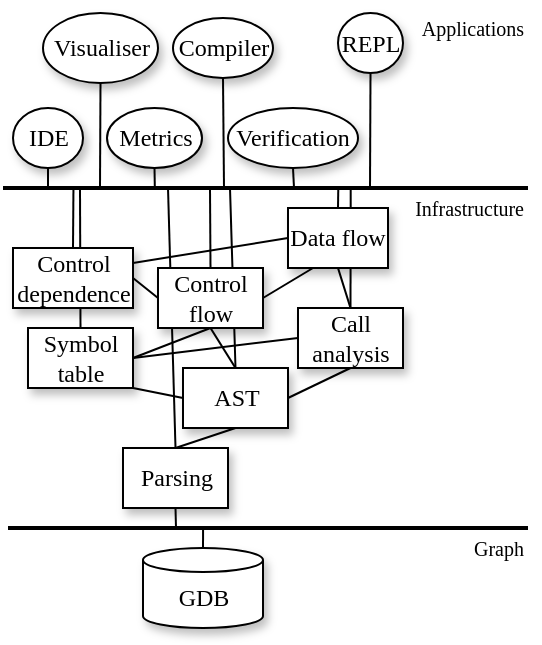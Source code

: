 <mxfile version="14.4.7" type="device"><diagram id="LKuu8m_J100QdF8gHfi8" name="Page-1"><mxGraphModel dx="519" dy="326" grid="1" gridSize="10" guides="1" tooltips="1" connect="1" arrows="1" fold="1" page="1" pageScale="1" pageWidth="850" pageHeight="1100" math="0" shadow="0"><root><mxCell id="0"/><mxCell id="1" parent="0"/><mxCell id="b6v4gxkf_reOkd9tpfXO-82" style="edgeStyle=none;rounded=0;orthogonalLoop=1;jettySize=auto;html=1;exitX=0.5;exitY=0;exitDx=0;exitDy=0;exitPerimeter=0;endArrow=none;endFill=0;strokeWidth=1;fillColor=#ffffff;fontFamily=STIX;" edge="1" parent="1" source="b6v4gxkf_reOkd9tpfXO-1"><mxGeometry relative="1" as="geometry"><mxPoint x="257.552" y="270" as="targetPoint"/></mxGeometry></mxCell><mxCell id="b6v4gxkf_reOkd9tpfXO-1" value="&lt;font face=&quot;STIX&quot;&gt;GDB&lt;/font&gt;" style="shape=cylinder3;whiteSpace=wrap;html=1;boundedLbl=1;backgroundOutline=1;size=6;shadow=1;" vertex="1" parent="1"><mxGeometry x="227.5" y="280" width="60" height="40" as="geometry"/></mxCell><mxCell id="b6v4gxkf_reOkd9tpfXO-66" style="edgeStyle=none;rounded=0;orthogonalLoop=1;jettySize=auto;html=1;exitX=0.5;exitY=1;exitDx=0;exitDy=0;endArrow=none;endFill=0;fillColor=#ffffff;fontFamily=STIX;" edge="1" parent="1" source="b6v4gxkf_reOkd9tpfXO-5"><mxGeometry relative="1" as="geometry"><mxPoint x="244" y="270" as="targetPoint"/></mxGeometry></mxCell><mxCell id="b6v4gxkf_reOkd9tpfXO-83" style="edgeStyle=none;rounded=0;orthogonalLoop=1;jettySize=auto;html=1;exitX=0.5;exitY=0;exitDx=0;exitDy=0;endArrow=none;endFill=0;strokeWidth=1;fillColor=#ffffff;fontFamily=STIX;" edge="1" parent="1" source="b6v4gxkf_reOkd9tpfXO-5"><mxGeometry relative="1" as="geometry"><mxPoint x="240" y="100.0" as="targetPoint"/></mxGeometry></mxCell><mxCell id="b6v4gxkf_reOkd9tpfXO-5" value="Parsing" style="rounded=0;whiteSpace=wrap;html=1;fontFamily=STIX;shadow=1;" vertex="1" parent="1"><mxGeometry x="217.5" y="230" width="52.5" height="30" as="geometry"/></mxCell><mxCell id="b6v4gxkf_reOkd9tpfXO-29" style="edgeStyle=none;rounded=0;orthogonalLoop=1;jettySize=auto;html=1;exitX=0.5;exitY=1;exitDx=0;exitDy=0;entryX=0.5;entryY=0;entryDx=0;entryDy=0;endArrow=none;endFill=0;fillColor=#ffffff;fontFamily=STIX;" edge="1" parent="1" source="b6v4gxkf_reOkd9tpfXO-8" target="b6v4gxkf_reOkd9tpfXO-5"><mxGeometry relative="1" as="geometry"/></mxCell><mxCell id="b6v4gxkf_reOkd9tpfXO-30" style="edgeStyle=none;rounded=0;orthogonalLoop=1;jettySize=auto;html=1;exitX=1;exitY=1;exitDx=0;exitDy=0;entryX=0;entryY=0.5;entryDx=0;entryDy=0;endArrow=none;endFill=0;fillColor=#ffffff;fontFamily=STIX;" edge="1" parent="1" source="b6v4gxkf_reOkd9tpfXO-9" target="b6v4gxkf_reOkd9tpfXO-8"><mxGeometry relative="1" as="geometry"/></mxCell><mxCell id="b6v4gxkf_reOkd9tpfXO-31" style="edgeStyle=none;rounded=0;orthogonalLoop=1;jettySize=auto;html=1;exitX=0;exitY=0.5;exitDx=0;exitDy=0;entryX=1;entryY=0.5;entryDx=0;entryDy=0;endArrow=none;endFill=0;fillColor=#ffffff;fontFamily=STIX;" edge="1" parent="1" source="b6v4gxkf_reOkd9tpfXO-10" target="b6v4gxkf_reOkd9tpfXO-9"><mxGeometry relative="1" as="geometry"/></mxCell><mxCell id="b6v4gxkf_reOkd9tpfXO-32" style="edgeStyle=none;rounded=0;orthogonalLoop=1;jettySize=auto;html=1;exitX=0.5;exitY=1;exitDx=0;exitDy=0;entryX=1;entryY=0.5;entryDx=0;entryDy=0;endArrow=none;endFill=0;fillColor=#ffffff;fontFamily=STIX;" edge="1" parent="1" source="b6v4gxkf_reOkd9tpfXO-10" target="b6v4gxkf_reOkd9tpfXO-8"><mxGeometry relative="1" as="geometry"/></mxCell><mxCell id="b6v4gxkf_reOkd9tpfXO-33" style="edgeStyle=none;rounded=0;orthogonalLoop=1;jettySize=auto;html=1;exitX=0.5;exitY=1;exitDx=0;exitDy=0;entryX=0.5;entryY=0;entryDx=0;entryDy=0;endArrow=none;endFill=0;fillColor=#ffffff;fontFamily=STIX;" edge="1" parent="1" source="b6v4gxkf_reOkd9tpfXO-11" target="b6v4gxkf_reOkd9tpfXO-8"><mxGeometry relative="1" as="geometry"/></mxCell><mxCell id="b6v4gxkf_reOkd9tpfXO-34" style="edgeStyle=none;rounded=0;orthogonalLoop=1;jettySize=auto;html=1;exitX=0.5;exitY=1;exitDx=0;exitDy=0;entryX=1;entryY=0.5;entryDx=0;entryDy=0;endArrow=none;endFill=0;fillColor=#ffffff;fontFamily=STIX;" edge="1" parent="1" source="b6v4gxkf_reOkd9tpfXO-11" target="b6v4gxkf_reOkd9tpfXO-9"><mxGeometry relative="1" as="geometry"/></mxCell><mxCell id="b6v4gxkf_reOkd9tpfXO-36" style="edgeStyle=none;rounded=0;orthogonalLoop=1;jettySize=auto;html=1;exitX=0;exitY=0.5;exitDx=0;exitDy=0;entryX=1;entryY=0.25;entryDx=0;entryDy=0;endArrow=none;endFill=0;fillColor=#ffffff;fontFamily=STIX;" edge="1" parent="1" source="b6v4gxkf_reOkd9tpfXO-12" target="b6v4gxkf_reOkd9tpfXO-13"><mxGeometry relative="1" as="geometry"/></mxCell><mxCell id="b6v4gxkf_reOkd9tpfXO-37" style="edgeStyle=none;rounded=0;orthogonalLoop=1;jettySize=auto;html=1;exitX=0.5;exitY=1;exitDx=0;exitDy=0;entryX=0.5;entryY=0;entryDx=0;entryDy=0;endArrow=none;endFill=0;fillColor=#ffffff;fontFamily=STIX;" edge="1" parent="1" source="b6v4gxkf_reOkd9tpfXO-12" target="b6v4gxkf_reOkd9tpfXO-10"><mxGeometry relative="1" as="geometry"/></mxCell><mxCell id="b6v4gxkf_reOkd9tpfXO-38" style="edgeStyle=none;rounded=0;orthogonalLoop=1;jettySize=auto;html=1;exitX=0.25;exitY=1;exitDx=0;exitDy=0;entryX=1;entryY=0.5;entryDx=0;entryDy=0;endArrow=none;endFill=0;fillColor=#ffffff;fontFamily=STIX;" edge="1" parent="1" source="b6v4gxkf_reOkd9tpfXO-12" target="b6v4gxkf_reOkd9tpfXO-11"><mxGeometry relative="1" as="geometry"/></mxCell><mxCell id="b6v4gxkf_reOkd9tpfXO-35" style="edgeStyle=none;rounded=0;orthogonalLoop=1;jettySize=auto;html=1;exitX=1;exitY=0.5;exitDx=0;exitDy=0;entryX=0;entryY=0.5;entryDx=0;entryDy=0;endArrow=none;endFill=0;fillColor=#ffffff;fontFamily=STIX;" edge="1" parent="1" source="b6v4gxkf_reOkd9tpfXO-13" target="b6v4gxkf_reOkd9tpfXO-11"><mxGeometry relative="1" as="geometry"/></mxCell><mxCell id="b6v4gxkf_reOkd9tpfXO-69" style="edgeStyle=none;rounded=0;orthogonalLoop=1;jettySize=auto;html=1;exitX=0.5;exitY=1;exitDx=0;exitDy=0;endArrow=none;endFill=0;fillColor=#ffffff;fontFamily=STIX;" edge="1" parent="1" source="b6v4gxkf_reOkd9tpfXO-16"><mxGeometry relative="1" as="geometry"><mxPoint x="268" y="100" as="targetPoint"/></mxGeometry></mxCell><mxCell id="b6v4gxkf_reOkd9tpfXO-16" value="Compiler" style="ellipse;whiteSpace=wrap;html=1;fontFamily=STIX;shadow=1;" vertex="1" parent="1"><mxGeometry x="242.5" y="15" width="50" height="30" as="geometry"/></mxCell><mxCell id="b6v4gxkf_reOkd9tpfXO-71" style="edgeStyle=none;rounded=0;orthogonalLoop=1;jettySize=auto;html=1;exitX=0.5;exitY=1;exitDx=0;exitDy=0;endArrow=none;endFill=0;fillColor=#ffffff;fontFamily=STIX;" edge="1" parent="1" source="b6v4gxkf_reOkd9tpfXO-17"><mxGeometry relative="1" as="geometry"><mxPoint x="303" y="100" as="targetPoint"/></mxGeometry></mxCell><mxCell id="b6v4gxkf_reOkd9tpfXO-17" value="Verification" style="ellipse;whiteSpace=wrap;html=1;fontFamily=STIX;shadow=1;" vertex="1" parent="1"><mxGeometry x="270" y="60" width="65" height="30" as="geometry"/></mxCell><mxCell id="b6v4gxkf_reOkd9tpfXO-84" style="edgeStyle=none;rounded=0;orthogonalLoop=1;jettySize=auto;html=1;exitX=0.5;exitY=1;exitDx=0;exitDy=0;endArrow=none;endFill=0;strokeWidth=1;fillColor=#ffffff;fontFamily=STIX;" edge="1" parent="1" source="b6v4gxkf_reOkd9tpfXO-18"><mxGeometry relative="1" as="geometry"><mxPoint x="233.414" y="100.0" as="targetPoint"/></mxGeometry></mxCell><mxCell id="b6v4gxkf_reOkd9tpfXO-18" value="Metrics" style="ellipse;whiteSpace=wrap;html=1;fontFamily=STIX;shadow=1;" vertex="1" parent="1"><mxGeometry x="209.5" y="60" width="47.5" height="30" as="geometry"/></mxCell><mxCell id="b6v4gxkf_reOkd9tpfXO-68" style="edgeStyle=none;rounded=0;orthogonalLoop=1;jettySize=auto;html=1;exitX=0.5;exitY=1;exitDx=0;exitDy=0;endArrow=none;endFill=0;fillColor=#ffffff;fontFamily=STIX;" edge="1" parent="1" source="b6v4gxkf_reOkd9tpfXO-19"><mxGeometry relative="1" as="geometry"><mxPoint x="206" y="100" as="targetPoint"/></mxGeometry></mxCell><mxCell id="b6v4gxkf_reOkd9tpfXO-19" value="Visualiser" style="ellipse;whiteSpace=wrap;html=1;fontFamily=STIX;shadow=1;" vertex="1" parent="1"><mxGeometry x="177.5" y="12.5" width="57.5" height="35" as="geometry"/></mxCell><mxCell id="b6v4gxkf_reOkd9tpfXO-67" style="edgeStyle=none;rounded=0;orthogonalLoop=1;jettySize=auto;html=1;exitX=0.5;exitY=1;exitDx=0;exitDy=0;endArrow=none;endFill=0;fillColor=#ffffff;fontFamily=STIX;" edge="1" parent="1" source="b6v4gxkf_reOkd9tpfXO-20"><mxGeometry relative="1" as="geometry"><mxPoint x="180" y="100" as="targetPoint"/></mxGeometry></mxCell><mxCell id="b6v4gxkf_reOkd9tpfXO-20" value="IDE" style="ellipse;whiteSpace=wrap;html=1;fontFamily=STIX;shadow=1;" vertex="1" parent="1"><mxGeometry x="162.5" y="60" width="35" height="30" as="geometry"/></mxCell><mxCell id="b6v4gxkf_reOkd9tpfXO-72" style="edgeStyle=none;rounded=0;orthogonalLoop=1;jettySize=auto;html=1;exitX=0.5;exitY=1;exitDx=0;exitDy=0;endArrow=none;endFill=0;fillColor=#ffffff;fontFamily=STIX;" edge="1" parent="1" source="b6v4gxkf_reOkd9tpfXO-21"><mxGeometry relative="1" as="geometry"><mxPoint x="341" y="100" as="targetPoint"/></mxGeometry></mxCell><mxCell id="b6v4gxkf_reOkd9tpfXO-21" value="REPL" style="ellipse;whiteSpace=wrap;html=1;fontFamily=STIX;shadow=1;" vertex="1" parent="1"><mxGeometry x="325" y="12.5" width="32.5" height="30" as="geometry"/></mxCell><mxCell id="b6v4gxkf_reOkd9tpfXO-80" style="edgeStyle=none;rounded=0;orthogonalLoop=1;jettySize=auto;html=1;exitX=0.5;exitY=0;exitDx=0;exitDy=0;endArrow=none;endFill=0;fillColor=#ffffff;fontFamily=STIX;" edge="1" parent="1" source="b6v4gxkf_reOkd9tpfXO-8"><mxGeometry relative="1" as="geometry"><mxPoint x="271" y="100" as="targetPoint"/></mxGeometry></mxCell><mxCell id="b6v4gxkf_reOkd9tpfXO-8" value="&lt;font&gt;AST&lt;/font&gt;" style="rounded=0;whiteSpace=wrap;html=1;fontFamily=STIX;shadow=1;" vertex="1" parent="1"><mxGeometry x="247.5" y="190" width="52.5" height="30" as="geometry"/></mxCell><mxCell id="b6v4gxkf_reOkd9tpfXO-77" style="edgeStyle=none;rounded=0;orthogonalLoop=1;jettySize=auto;html=1;exitX=0.5;exitY=0;exitDx=0;exitDy=0;endArrow=none;endFill=0;fillColor=#ffffff;fontFamily=STIX;" edge="1" parent="1" source="b6v4gxkf_reOkd9tpfXO-9"><mxGeometry relative="1" as="geometry"><mxPoint x="196" y="100" as="targetPoint"/></mxGeometry></mxCell><mxCell id="b6v4gxkf_reOkd9tpfXO-9" value="&lt;div&gt;Symbol&lt;br&gt;table&lt;br&gt;&lt;/div&gt;" style="rounded=0;whiteSpace=wrap;html=1;fontFamily=STIX;shadow=1;" vertex="1" parent="1"><mxGeometry x="170" y="170" width="52.5" height="30" as="geometry"/></mxCell><mxCell id="b6v4gxkf_reOkd9tpfXO-81" style="edgeStyle=none;rounded=0;orthogonalLoop=1;jettySize=auto;html=1;exitX=0.5;exitY=0;exitDx=0;exitDy=0;endArrow=none;endFill=0;fillColor=#ffffff;fontFamily=STIX;" edge="1" parent="1" source="b6v4gxkf_reOkd9tpfXO-10"><mxGeometry relative="1" as="geometry"><mxPoint x="331.345" y="100.0" as="targetPoint"/></mxGeometry></mxCell><mxCell id="b6v4gxkf_reOkd9tpfXO-10" value="&lt;div&gt;Call&lt;/div&gt;&lt;div&gt;analysis&lt;br&gt;&lt;/div&gt;" style="rounded=0;whiteSpace=wrap;html=1;fontFamily=STIX;shadow=1;" vertex="1" parent="1"><mxGeometry x="305" y="160" width="52.5" height="30" as="geometry"/></mxCell><mxCell id="b6v4gxkf_reOkd9tpfXO-78" style="edgeStyle=none;rounded=0;orthogonalLoop=1;jettySize=auto;html=1;exitX=0.5;exitY=0;exitDx=0;exitDy=0;endArrow=none;endFill=0;fillColor=#ffffff;fontFamily=STIX;" edge="1" parent="1" source="b6v4gxkf_reOkd9tpfXO-11"><mxGeometry relative="1" as="geometry"><mxPoint x="261" y="100.0" as="targetPoint"/></mxGeometry></mxCell><mxCell id="b6v4gxkf_reOkd9tpfXO-11" value="Control flow" style="rounded=0;whiteSpace=wrap;html=1;fontFamily=STIX;shadow=1;" vertex="1" parent="1"><mxGeometry x="235" y="140" width="52.5" height="30" as="geometry"/></mxCell><mxCell id="b6v4gxkf_reOkd9tpfXO-79" style="edgeStyle=none;rounded=0;orthogonalLoop=1;jettySize=auto;html=1;exitX=0.5;exitY=0;exitDx=0;exitDy=0;endArrow=none;endFill=0;fillColor=#ffffff;fontFamily=STIX;" edge="1" parent="1" source="b6v4gxkf_reOkd9tpfXO-12"><mxGeometry relative="1" as="geometry"><mxPoint x="325.138" y="100.0" as="targetPoint"/></mxGeometry></mxCell><mxCell id="b6v4gxkf_reOkd9tpfXO-12" value="Data flow" style="rounded=0;whiteSpace=wrap;html=1;fontFamily=STIX;shadow=1;" vertex="1" parent="1"><mxGeometry x="300" y="110" width="50" height="30" as="geometry"/></mxCell><mxCell id="b6v4gxkf_reOkd9tpfXO-76" style="edgeStyle=none;rounded=0;orthogonalLoop=1;jettySize=auto;html=1;exitX=0.5;exitY=0;exitDx=0;exitDy=0;endArrow=none;endFill=0;fillColor=#ffffff;fontFamily=STIX;" edge="1" parent="1" source="b6v4gxkf_reOkd9tpfXO-13"><mxGeometry relative="1" as="geometry"><mxPoint x="192.724" y="100.0" as="targetPoint"/></mxGeometry></mxCell><mxCell id="b6v4gxkf_reOkd9tpfXO-13" value="&lt;div&gt;Control&lt;/div&gt;&lt;div&gt;dependence&lt;br&gt;&lt;/div&gt;" style="rounded=0;whiteSpace=wrap;html=1;fontFamily=STIX;shadow=1;" vertex="1" parent="1"><mxGeometry x="162.5" y="130" width="60" height="30" as="geometry"/></mxCell><mxCell id="b6v4gxkf_reOkd9tpfXO-64" value="" style="endArrow=none;html=1;fillColor=#ffffff;fontFamily=STIX;strokeWidth=2;" edge="1" parent="1"><mxGeometry width="50" height="50" relative="1" as="geometry"><mxPoint x="160" y="270" as="sourcePoint"/><mxPoint x="420" y="270" as="targetPoint"/></mxGeometry></mxCell><mxCell id="b6v4gxkf_reOkd9tpfXO-65" value="" style="endArrow=none;html=1;fillColor=#ffffff;fontFamily=STIX;strokeWidth=2;" edge="1" parent="1"><mxGeometry width="50" height="50" relative="1" as="geometry"><mxPoint x="157.5" y="100" as="sourcePoint"/><mxPoint x="420" y="100" as="targetPoint"/></mxGeometry></mxCell><mxCell id="b6v4gxkf_reOkd9tpfXO-85" value="Applications" style="text;html=1;strokeColor=none;fillColor=none;align=right;verticalAlign=middle;whiteSpace=wrap;rounded=0;shadow=1;fontFamily=STIX;fontSize=10;" vertex="1" parent="1"><mxGeometry x="380" y="10" width="40" height="20" as="geometry"/></mxCell><mxCell id="b6v4gxkf_reOkd9tpfXO-86" value="Infrastructure" style="text;html=1;strokeColor=none;fillColor=none;align=right;verticalAlign=middle;whiteSpace=wrap;rounded=0;shadow=1;fontFamily=STIX;fontSize=10;" vertex="1" parent="1"><mxGeometry x="380" y="100" width="40" height="20" as="geometry"/></mxCell><mxCell id="b6v4gxkf_reOkd9tpfXO-87" value="Graph" style="text;html=1;strokeColor=none;fillColor=none;align=right;verticalAlign=middle;whiteSpace=wrap;rounded=0;shadow=1;fontFamily=STIX;fontSize=10;" vertex="1" parent="1"><mxGeometry x="380" y="270" width="40" height="20" as="geometry"/></mxCell></root></mxGraphModel></diagram></mxfile>